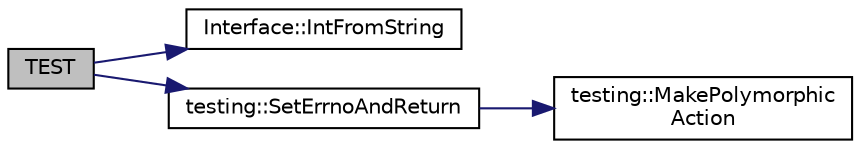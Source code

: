 digraph "TEST"
{
 // LATEX_PDF_SIZE
  bgcolor="transparent";
  edge [fontname="Helvetica",fontsize="10",labelfontname="Helvetica",labelfontsize="10"];
  node [fontname="Helvetica",fontsize="10",shape=record];
  rankdir="LR";
  Node1 [label="TEST",height=0.2,width=0.4,color="black", fillcolor="grey75", style="filled", fontcolor="black",tooltip=" "];
  Node1 -> Node2 [color="midnightblue",fontsize="10",style="solid",fontname="Helvetica"];
  Node2 [label="Interface::IntFromString",height=0.2,width=0.4,color="black",URL="$classInterface.html#ab34c8a5fd2236a6b009f86a4e5851b61",tooltip=" "];
  Node1 -> Node3 [color="midnightblue",fontsize="10",style="solid",fontname="Helvetica"];
  Node3 [label="testing::SetErrnoAndReturn",height=0.2,width=0.4,color="black",URL="$namespacetesting.html#a31095e421f167fade2e6d4d60df1f4da",tooltip=" "];
  Node3 -> Node4 [color="midnightblue",fontsize="10",style="solid",fontname="Helvetica"];
  Node4 [label="testing::MakePolymorphic\lAction",height=0.2,width=0.4,color="black",URL="$namespacetesting.html#a36bd06c5ea972c6df0bd9f40a7a94c65",tooltip=" "];
}
